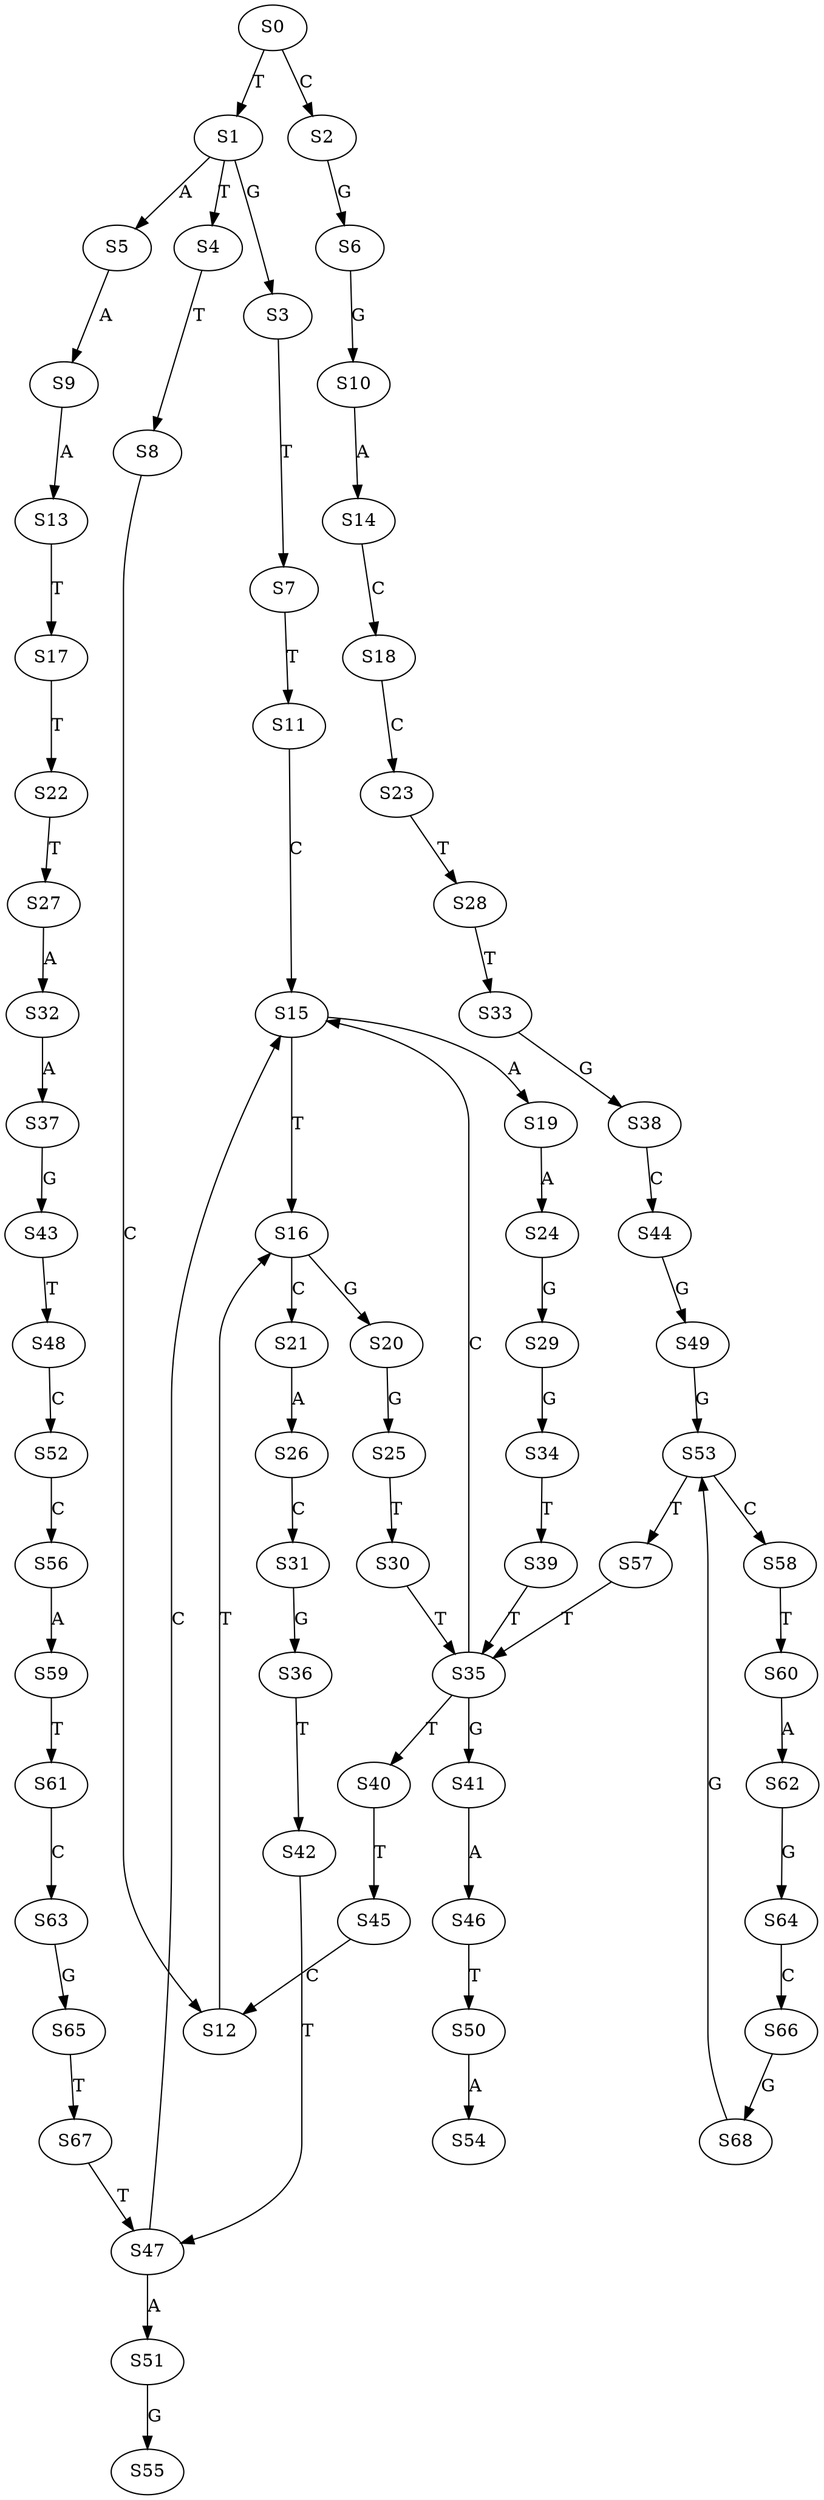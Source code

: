 strict digraph  {
	S0 -> S1 [ label = T ];
	S0 -> S2 [ label = C ];
	S1 -> S3 [ label = G ];
	S1 -> S4 [ label = T ];
	S1 -> S5 [ label = A ];
	S2 -> S6 [ label = G ];
	S3 -> S7 [ label = T ];
	S4 -> S8 [ label = T ];
	S5 -> S9 [ label = A ];
	S6 -> S10 [ label = G ];
	S7 -> S11 [ label = T ];
	S8 -> S12 [ label = C ];
	S9 -> S13 [ label = A ];
	S10 -> S14 [ label = A ];
	S11 -> S15 [ label = C ];
	S12 -> S16 [ label = T ];
	S13 -> S17 [ label = T ];
	S14 -> S18 [ label = C ];
	S15 -> S16 [ label = T ];
	S15 -> S19 [ label = A ];
	S16 -> S20 [ label = G ];
	S16 -> S21 [ label = C ];
	S17 -> S22 [ label = T ];
	S18 -> S23 [ label = C ];
	S19 -> S24 [ label = A ];
	S20 -> S25 [ label = G ];
	S21 -> S26 [ label = A ];
	S22 -> S27 [ label = T ];
	S23 -> S28 [ label = T ];
	S24 -> S29 [ label = G ];
	S25 -> S30 [ label = T ];
	S26 -> S31 [ label = C ];
	S27 -> S32 [ label = A ];
	S28 -> S33 [ label = T ];
	S29 -> S34 [ label = G ];
	S30 -> S35 [ label = T ];
	S31 -> S36 [ label = G ];
	S32 -> S37 [ label = A ];
	S33 -> S38 [ label = G ];
	S34 -> S39 [ label = T ];
	S35 -> S40 [ label = T ];
	S35 -> S15 [ label = C ];
	S35 -> S41 [ label = G ];
	S36 -> S42 [ label = T ];
	S37 -> S43 [ label = G ];
	S38 -> S44 [ label = C ];
	S39 -> S35 [ label = T ];
	S40 -> S45 [ label = T ];
	S41 -> S46 [ label = A ];
	S42 -> S47 [ label = T ];
	S43 -> S48 [ label = T ];
	S44 -> S49 [ label = G ];
	S45 -> S12 [ label = C ];
	S46 -> S50 [ label = T ];
	S47 -> S15 [ label = C ];
	S47 -> S51 [ label = A ];
	S48 -> S52 [ label = C ];
	S49 -> S53 [ label = G ];
	S50 -> S54 [ label = A ];
	S51 -> S55 [ label = G ];
	S52 -> S56 [ label = C ];
	S53 -> S57 [ label = T ];
	S53 -> S58 [ label = C ];
	S56 -> S59 [ label = A ];
	S57 -> S35 [ label = T ];
	S58 -> S60 [ label = T ];
	S59 -> S61 [ label = T ];
	S60 -> S62 [ label = A ];
	S61 -> S63 [ label = C ];
	S62 -> S64 [ label = G ];
	S63 -> S65 [ label = G ];
	S64 -> S66 [ label = C ];
	S65 -> S67 [ label = T ];
	S66 -> S68 [ label = G ];
	S67 -> S47 [ label = T ];
	S68 -> S53 [ label = G ];
}
